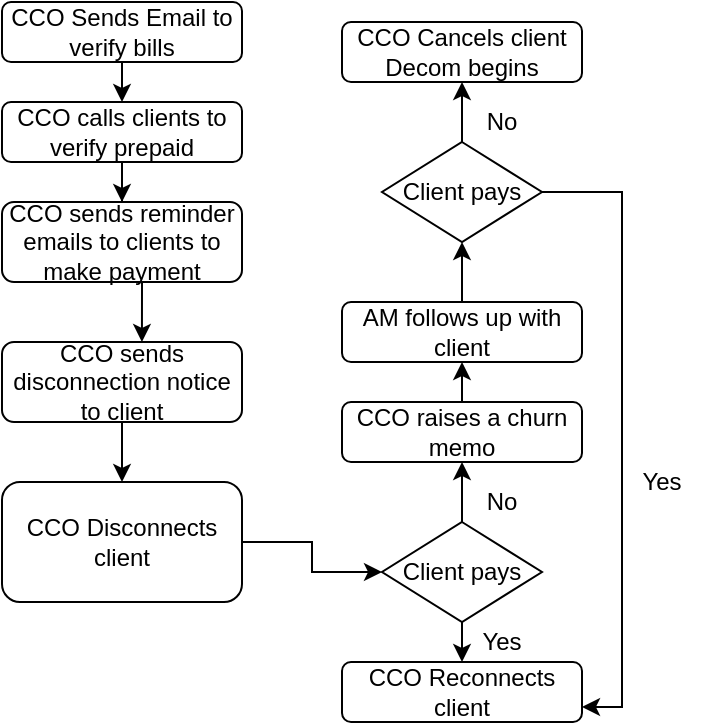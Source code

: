 <mxfile version="14.3.2" type="github" pages="2">
  <diagram id="-cHSkLK_ltrrej_SDgRE" name="Page-1">
    <mxGraphModel dx="782" dy="437" grid="1" gridSize="10" guides="1" tooltips="1" connect="1" arrows="1" fold="1" page="1" pageScale="1" pageWidth="850" pageHeight="1100" math="0" shadow="0">
      <root>
        <mxCell id="0" />
        <mxCell id="1" parent="0" />
        <mxCell id="7P0EwS6SApzA4G9gVGzU-3" style="edgeStyle=orthogonalEdgeStyle;rounded=0;orthogonalLoop=1;jettySize=auto;html=1;exitX=0.5;exitY=1;exitDx=0;exitDy=0;entryX=0.5;entryY=0;entryDx=0;entryDy=0;" edge="1" parent="1" source="7P0EwS6SApzA4G9gVGzU-1" target="7P0EwS6SApzA4G9gVGzU-2">
          <mxGeometry relative="1" as="geometry" />
        </mxCell>
        <mxCell id="7P0EwS6SApzA4G9gVGzU-1" value="CCO Sends Email to verify bills" style="rounded=1;whiteSpace=wrap;html=1;" vertex="1" parent="1">
          <mxGeometry x="200" y="20" width="120" height="30" as="geometry" />
        </mxCell>
        <mxCell id="7P0EwS6SApzA4G9gVGzU-7" style="edgeStyle=orthogonalEdgeStyle;rounded=0;orthogonalLoop=1;jettySize=auto;html=1;exitX=0.5;exitY=1;exitDx=0;exitDy=0;" edge="1" parent="1" source="7P0EwS6SApzA4G9gVGzU-2" target="7P0EwS6SApzA4G9gVGzU-6">
          <mxGeometry relative="1" as="geometry" />
        </mxCell>
        <mxCell id="7P0EwS6SApzA4G9gVGzU-2" value="CCO calls clients to verify prepaid" style="rounded=1;whiteSpace=wrap;html=1;" vertex="1" parent="1">
          <mxGeometry x="200" y="70" width="120" height="30" as="geometry" />
        </mxCell>
        <mxCell id="7P0EwS6SApzA4G9gVGzU-5" style="edgeStyle=orthogonalEdgeStyle;rounded=0;orthogonalLoop=1;jettySize=auto;html=1;entryX=0.5;entryY=0;entryDx=0;entryDy=0;" edge="1" parent="1">
          <mxGeometry relative="1" as="geometry">
            <mxPoint x="250" y="190" as="sourcePoint" />
            <mxPoint x="250" y="190" as="targetPoint" />
          </mxGeometry>
        </mxCell>
        <mxCell id="7P0EwS6SApzA4G9gVGzU-9" style="edgeStyle=orthogonalEdgeStyle;rounded=0;orthogonalLoop=1;jettySize=auto;html=1;exitX=0.5;exitY=1;exitDx=0;exitDy=0;entryX=0.583;entryY=0;entryDx=0;entryDy=0;entryPerimeter=0;" edge="1" parent="1" source="7P0EwS6SApzA4G9gVGzU-6" target="7P0EwS6SApzA4G9gVGzU-8">
          <mxGeometry relative="1" as="geometry">
            <Array as="points">
              <mxPoint x="270" y="160" />
            </Array>
          </mxGeometry>
        </mxCell>
        <mxCell id="7P0EwS6SApzA4G9gVGzU-6" value="CCO sends reminder emails to clients to make payment" style="rounded=1;whiteSpace=wrap;html=1;" vertex="1" parent="1">
          <mxGeometry x="200" y="120" width="120" height="40" as="geometry" />
        </mxCell>
        <mxCell id="7P0EwS6SApzA4G9gVGzU-13" style="edgeStyle=orthogonalEdgeStyle;rounded=0;orthogonalLoop=1;jettySize=auto;html=1;entryX=0.5;entryY=0;entryDx=0;entryDy=0;" edge="1" parent="1" source="7P0EwS6SApzA4G9gVGzU-8" target="7P0EwS6SApzA4G9gVGzU-10">
          <mxGeometry relative="1" as="geometry" />
        </mxCell>
        <mxCell id="7P0EwS6SApzA4G9gVGzU-8" value="CCO sends disconnection notice to client" style="rounded=1;whiteSpace=wrap;html=1;" vertex="1" parent="1">
          <mxGeometry x="200" y="190" width="120" height="40" as="geometry" />
        </mxCell>
        <mxCell id="7P0EwS6SApzA4G9gVGzU-15" style="edgeStyle=orthogonalEdgeStyle;rounded=0;orthogonalLoop=1;jettySize=auto;html=1;exitX=1;exitY=0.5;exitDx=0;exitDy=0;entryX=0;entryY=0.5;entryDx=0;entryDy=0;" edge="1" parent="1" source="7P0EwS6SApzA4G9gVGzU-10" target="7P0EwS6SApzA4G9gVGzU-14">
          <mxGeometry relative="1" as="geometry" />
        </mxCell>
        <mxCell id="7P0EwS6SApzA4G9gVGzU-10" value="CCO Disconnects client" style="rounded=1;whiteSpace=wrap;html=1;" vertex="1" parent="1">
          <mxGeometry x="200" y="260" width="120" height="60" as="geometry" />
        </mxCell>
        <mxCell id="7P0EwS6SApzA4G9gVGzU-19" style="edgeStyle=orthogonalEdgeStyle;rounded=0;orthogonalLoop=1;jettySize=auto;html=1;exitX=0.5;exitY=0;exitDx=0;exitDy=0;entryX=0.5;entryY=1;entryDx=0;entryDy=0;" edge="1" parent="1" source="7P0EwS6SApzA4G9gVGzU-14" target="7P0EwS6SApzA4G9gVGzU-16">
          <mxGeometry relative="1" as="geometry" />
        </mxCell>
        <mxCell id="7P0EwS6SApzA4G9gVGzU-22" style="edgeStyle=orthogonalEdgeStyle;rounded=0;orthogonalLoop=1;jettySize=auto;html=1;exitX=0.5;exitY=1;exitDx=0;exitDy=0;entryX=0.5;entryY=0;entryDx=0;entryDy=0;" edge="1" parent="1" source="7P0EwS6SApzA4G9gVGzU-14" target="7P0EwS6SApzA4G9gVGzU-21">
          <mxGeometry relative="1" as="geometry" />
        </mxCell>
        <mxCell id="7P0EwS6SApzA4G9gVGzU-14" value="Client pays" style="rhombus;whiteSpace=wrap;html=1;" vertex="1" parent="1">
          <mxGeometry x="390" y="280" width="80" height="50" as="geometry" />
        </mxCell>
        <mxCell id="7P0EwS6SApzA4G9gVGzU-25" style="edgeStyle=orthogonalEdgeStyle;rounded=0;orthogonalLoop=1;jettySize=auto;html=1;exitX=0.5;exitY=0;exitDx=0;exitDy=0;entryX=0.5;entryY=1;entryDx=0;entryDy=0;" edge="1" parent="1" source="7P0EwS6SApzA4G9gVGzU-16" target="7P0EwS6SApzA4G9gVGzU-24">
          <mxGeometry relative="1" as="geometry" />
        </mxCell>
        <mxCell id="7P0EwS6SApzA4G9gVGzU-16" value="CCO raises a churn memo" style="rounded=1;whiteSpace=wrap;html=1;" vertex="1" parent="1">
          <mxGeometry x="370" y="220" width="120" height="30" as="geometry" />
        </mxCell>
        <mxCell id="7P0EwS6SApzA4G9gVGzU-21" value="CCO Reconnects client" style="rounded=1;whiteSpace=wrap;html=1;" vertex="1" parent="1">
          <mxGeometry x="370" y="350" width="120" height="30" as="geometry" />
        </mxCell>
        <mxCell id="7P0EwS6SApzA4G9gVGzU-23" value="Yes" style="text;html=1;strokeColor=none;fillColor=none;align=center;verticalAlign=middle;whiteSpace=wrap;rounded=0;" vertex="1" parent="1">
          <mxGeometry x="430" y="330" width="40" height="20" as="geometry" />
        </mxCell>
        <mxCell id="7P0EwS6SApzA4G9gVGzU-27" style="edgeStyle=orthogonalEdgeStyle;rounded=0;orthogonalLoop=1;jettySize=auto;html=1;exitX=0.5;exitY=0;exitDx=0;exitDy=0;entryX=0.5;entryY=1;entryDx=0;entryDy=0;" edge="1" parent="1" source="7P0EwS6SApzA4G9gVGzU-24" target="7P0EwS6SApzA4G9gVGzU-26">
          <mxGeometry relative="1" as="geometry" />
        </mxCell>
        <mxCell id="7P0EwS6SApzA4G9gVGzU-24" value="AM follows up with client" style="rounded=1;whiteSpace=wrap;html=1;" vertex="1" parent="1">
          <mxGeometry x="370" y="170" width="120" height="30" as="geometry" />
        </mxCell>
        <mxCell id="7P0EwS6SApzA4G9gVGzU-28" style="edgeStyle=orthogonalEdgeStyle;rounded=0;orthogonalLoop=1;jettySize=auto;html=1;exitX=1;exitY=0.5;exitDx=0;exitDy=0;entryX=1;entryY=0.75;entryDx=0;entryDy=0;" edge="1" parent="1" source="7P0EwS6SApzA4G9gVGzU-26" target="7P0EwS6SApzA4G9gVGzU-21">
          <mxGeometry relative="1" as="geometry" />
        </mxCell>
        <mxCell id="7P0EwS6SApzA4G9gVGzU-31" style="edgeStyle=orthogonalEdgeStyle;rounded=0;orthogonalLoop=1;jettySize=auto;html=1;exitX=0.5;exitY=0;exitDx=0;exitDy=0;entryX=0.5;entryY=1;entryDx=0;entryDy=0;" edge="1" parent="1" source="7P0EwS6SApzA4G9gVGzU-26" target="7P0EwS6SApzA4G9gVGzU-30">
          <mxGeometry relative="1" as="geometry" />
        </mxCell>
        <mxCell id="7P0EwS6SApzA4G9gVGzU-26" value="Client pays" style="rhombus;whiteSpace=wrap;html=1;" vertex="1" parent="1">
          <mxGeometry x="390" y="90" width="80" height="50" as="geometry" />
        </mxCell>
        <mxCell id="7P0EwS6SApzA4G9gVGzU-29" value="Yes" style="text;html=1;strokeColor=none;fillColor=none;align=center;verticalAlign=middle;whiteSpace=wrap;rounded=0;" vertex="1" parent="1">
          <mxGeometry x="510" y="250" width="40" height="20" as="geometry" />
        </mxCell>
        <mxCell id="7P0EwS6SApzA4G9gVGzU-30" value="CCO Cancels client&lt;br&gt;Decom begins" style="rounded=1;whiteSpace=wrap;html=1;" vertex="1" parent="1">
          <mxGeometry x="370" y="30" width="120" height="30" as="geometry" />
        </mxCell>
        <mxCell id="7P0EwS6SApzA4G9gVGzU-32" value="No" style="text;html=1;strokeColor=none;fillColor=none;align=center;verticalAlign=middle;whiteSpace=wrap;rounded=0;" vertex="1" parent="1">
          <mxGeometry x="430" y="260" width="40" height="20" as="geometry" />
        </mxCell>
        <mxCell id="7P0EwS6SApzA4G9gVGzU-33" value="No" style="text;html=1;strokeColor=none;fillColor=none;align=center;verticalAlign=middle;whiteSpace=wrap;rounded=0;" vertex="1" parent="1">
          <mxGeometry x="430" y="70" width="40" height="20" as="geometry" />
        </mxCell>
      </root>
    </mxGraphModel>
  </diagram>
  <diagram id="3-PLY5E5F5rzAYb_Jnma" name="Page-2">
    <mxGraphModel dx="782" dy="437" grid="1" gridSize="10" guides="1" tooltips="1" connect="1" arrows="1" fold="1" page="1" pageScale="1" pageWidth="850" pageHeight="1100" math="0" shadow="0">
      <root>
        <mxCell id="iYkynJgO8nEFd7TiX1tg-0" />
        <mxCell id="iYkynJgO8nEFd7TiX1tg-1" parent="iYkynJgO8nEFd7TiX1tg-0" />
        <mxCell id="s3zRrEMJSadbe8jUzS6H-17" style="edgeStyle=orthogonalEdgeStyle;rounded=0;orthogonalLoop=1;jettySize=auto;html=1;entryX=0.5;entryY=0;entryDx=0;entryDy=0;" edge="1" parent="iYkynJgO8nEFd7TiX1tg-1" source="s3zRrEMJSadbe8jUzS6H-0" target="s3zRrEMJSadbe8jUzS6H-1">
          <mxGeometry relative="1" as="geometry" />
        </mxCell>
        <mxCell id="s3zRrEMJSadbe8jUzS6H-0" value="CCO receives a credit note request from AM, project.." style="rounded=1;whiteSpace=wrap;html=1;" vertex="1" parent="iYkynJgO8nEFd7TiX1tg-1">
          <mxGeometry x="280" y="10" width="120" height="50" as="geometry" />
        </mxCell>
        <mxCell id="s3zRrEMJSadbe8jUzS6H-16" style="edgeStyle=orthogonalEdgeStyle;rounded=0;orthogonalLoop=1;jettySize=auto;html=1;exitX=0.5;exitY=1;exitDx=0;exitDy=0;entryX=0.5;entryY=0;entryDx=0;entryDy=0;" edge="1" parent="iYkynJgO8nEFd7TiX1tg-1" source="s3zRrEMJSadbe8jUzS6H-1" target="s3zRrEMJSadbe8jUzS6H-8">
          <mxGeometry relative="1" as="geometry" />
        </mxCell>
        <mxCell id="s3zRrEMJSadbe8jUzS6H-1" value="CCO updates details in Oracle" style="rounded=1;whiteSpace=wrap;html=1;" vertex="1" parent="iYkynJgO8nEFd7TiX1tg-1">
          <mxGeometry x="280" y="90" width="120" height="30" as="geometry" />
        </mxCell>
        <mxCell id="s3zRrEMJSadbe8jUzS6H-19" style="edgeStyle=orthogonalEdgeStyle;rounded=0;orthogonalLoop=1;jettySize=auto;html=1;exitX=1;exitY=0.5;exitDx=0;exitDy=0;entryX=1;entryY=0.5;entryDx=0;entryDy=0;" edge="1" parent="iYkynJgO8nEFd7TiX1tg-1" source="s3zRrEMJSadbe8jUzS6H-8" target="s3zRrEMJSadbe8jUzS6H-0">
          <mxGeometry relative="1" as="geometry" />
        </mxCell>
        <mxCell id="s3zRrEMJSadbe8jUzS6H-20" style="edgeStyle=orthogonalEdgeStyle;rounded=0;orthogonalLoop=1;jettySize=auto;html=1;exitX=0.5;exitY=1;exitDx=0;exitDy=0;entryX=0.428;entryY=-0.022;entryDx=0;entryDy=0;entryPerimeter=0;" edge="1" parent="iYkynJgO8nEFd7TiX1tg-1" source="s3zRrEMJSadbe8jUzS6H-8" target="s3zRrEMJSadbe8jUzS6H-9">
          <mxGeometry relative="1" as="geometry" />
        </mxCell>
        <mxCell id="s3zRrEMJSadbe8jUzS6H-8" value="CCO Manager Approval" style="rhombus;whiteSpace=wrap;html=1;" vertex="1" parent="iYkynJgO8nEFd7TiX1tg-1">
          <mxGeometry x="290" y="150" width="100" height="90" as="geometry" />
        </mxCell>
        <mxCell id="s3zRrEMJSadbe8jUzS6H-9" value="CFO/Treasury" style="rounded=1;whiteSpace=wrap;html=1;" vertex="1" parent="iYkynJgO8nEFd7TiX1tg-1">
          <mxGeometry x="290" y="270" width="120" height="30" as="geometry" />
        </mxCell>
        <mxCell id="s3zRrEMJSadbe8jUzS6H-14" value="No" style="text;html=1;strokeColor=none;fillColor=none;align=center;verticalAlign=middle;whiteSpace=wrap;rounded=0;" vertex="1" parent="iYkynJgO8nEFd7TiX1tg-1">
          <mxGeometry x="420" y="100" width="40" height="20" as="geometry" />
        </mxCell>
        <mxCell id="s3zRrEMJSadbe8jUzS6H-21" value="Yes" style="text;html=1;strokeColor=none;fillColor=none;align=center;verticalAlign=middle;whiteSpace=wrap;rounded=0;" vertex="1" parent="iYkynJgO8nEFd7TiX1tg-1">
          <mxGeometry x="350" y="240" width="40" height="20" as="geometry" />
        </mxCell>
      </root>
    </mxGraphModel>
  </diagram>
</mxfile>
